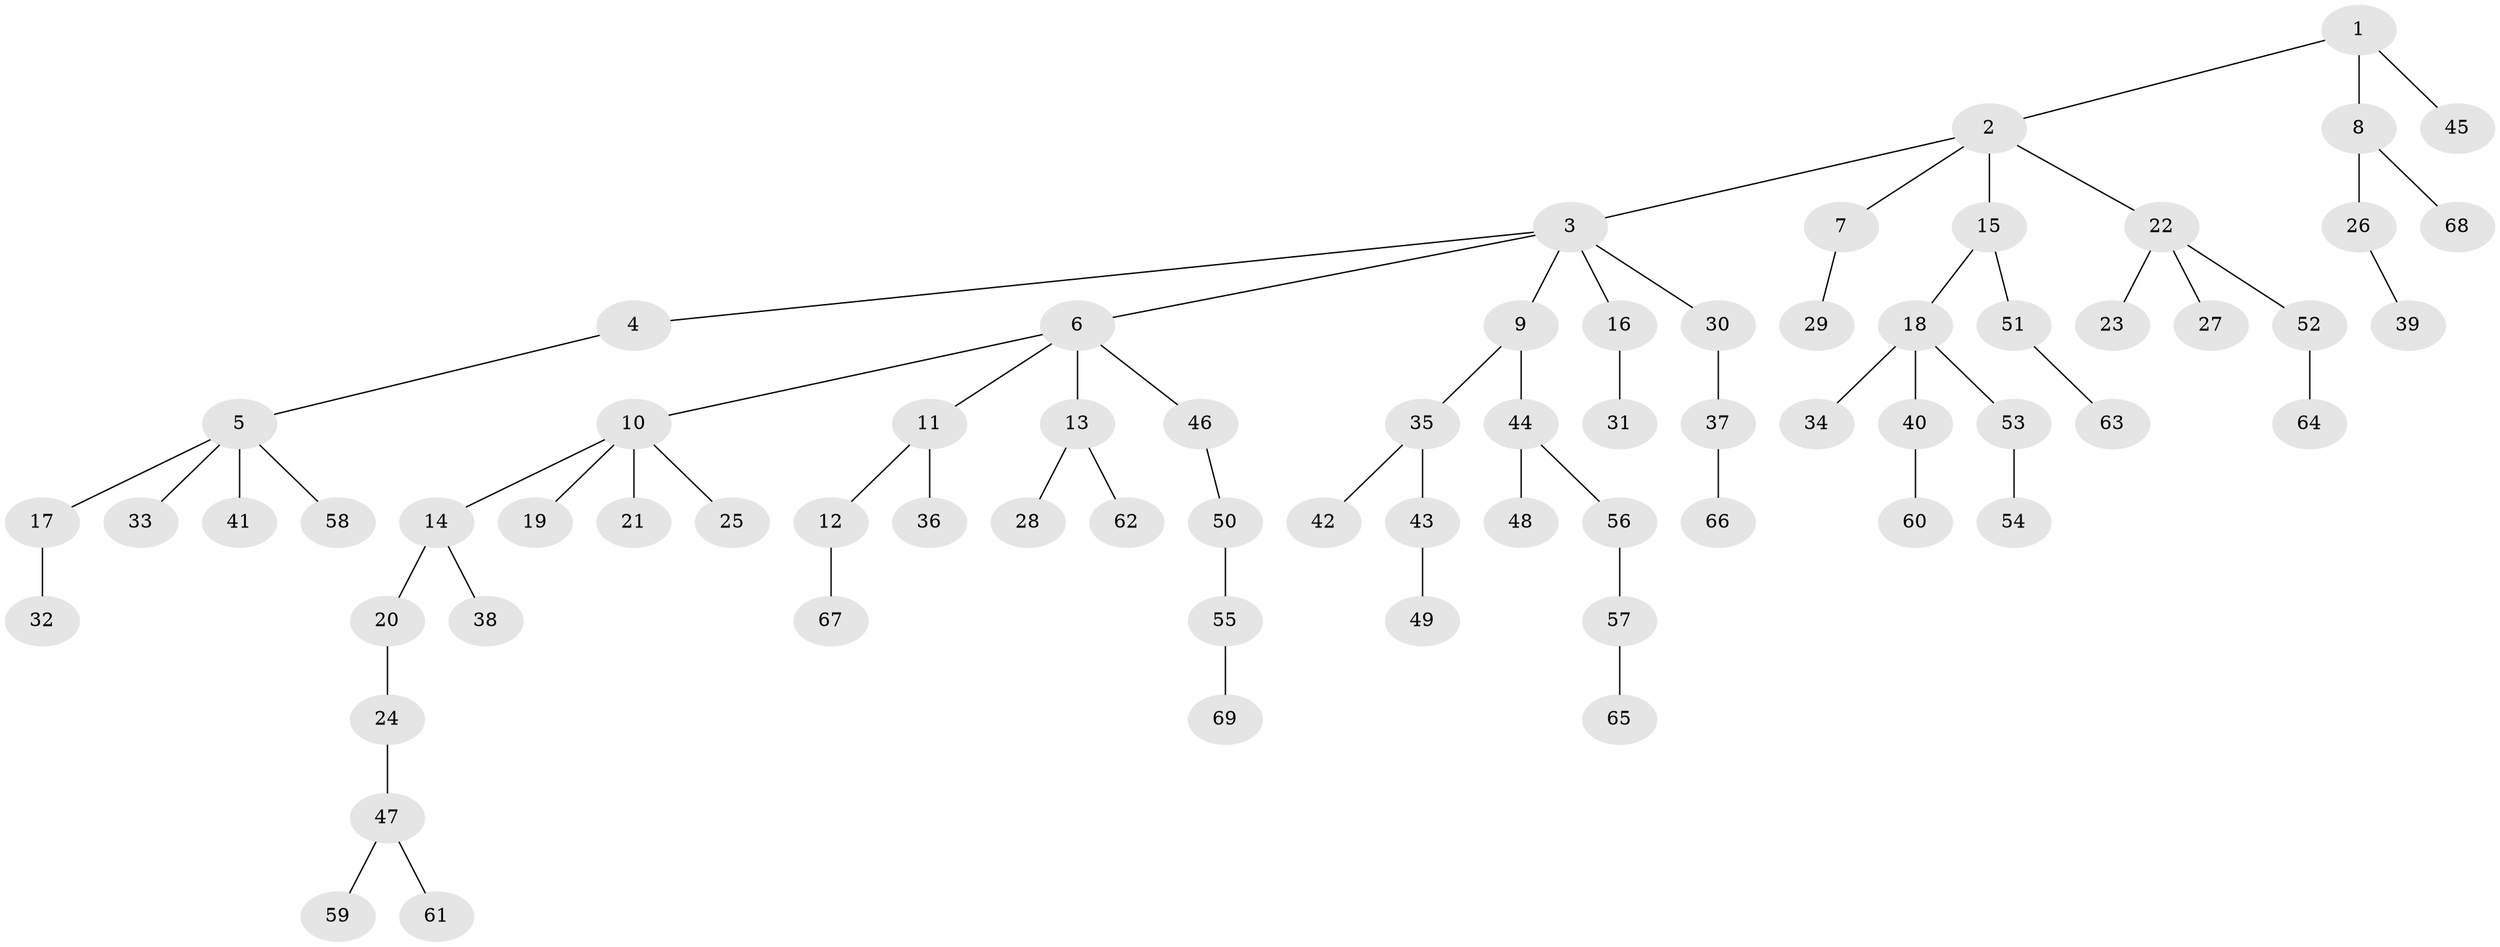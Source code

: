 // coarse degree distribution, {6: 0.020833333333333332, 7: 0.020833333333333332, 5: 0.0625, 1: 0.5833333333333334, 2: 0.1875, 3: 0.08333333333333333, 4: 0.041666666666666664}
// Generated by graph-tools (version 1.1) at 2025/19/03/04/25 18:19:23]
// undirected, 69 vertices, 68 edges
graph export_dot {
graph [start="1"]
  node [color=gray90,style=filled];
  1;
  2;
  3;
  4;
  5;
  6;
  7;
  8;
  9;
  10;
  11;
  12;
  13;
  14;
  15;
  16;
  17;
  18;
  19;
  20;
  21;
  22;
  23;
  24;
  25;
  26;
  27;
  28;
  29;
  30;
  31;
  32;
  33;
  34;
  35;
  36;
  37;
  38;
  39;
  40;
  41;
  42;
  43;
  44;
  45;
  46;
  47;
  48;
  49;
  50;
  51;
  52;
  53;
  54;
  55;
  56;
  57;
  58;
  59;
  60;
  61;
  62;
  63;
  64;
  65;
  66;
  67;
  68;
  69;
  1 -- 2;
  1 -- 8;
  1 -- 45;
  2 -- 3;
  2 -- 7;
  2 -- 15;
  2 -- 22;
  3 -- 4;
  3 -- 6;
  3 -- 9;
  3 -- 16;
  3 -- 30;
  4 -- 5;
  5 -- 17;
  5 -- 33;
  5 -- 41;
  5 -- 58;
  6 -- 10;
  6 -- 11;
  6 -- 13;
  6 -- 46;
  7 -- 29;
  8 -- 26;
  8 -- 68;
  9 -- 35;
  9 -- 44;
  10 -- 14;
  10 -- 19;
  10 -- 21;
  10 -- 25;
  11 -- 12;
  11 -- 36;
  12 -- 67;
  13 -- 28;
  13 -- 62;
  14 -- 20;
  14 -- 38;
  15 -- 18;
  15 -- 51;
  16 -- 31;
  17 -- 32;
  18 -- 34;
  18 -- 40;
  18 -- 53;
  20 -- 24;
  22 -- 23;
  22 -- 27;
  22 -- 52;
  24 -- 47;
  26 -- 39;
  30 -- 37;
  35 -- 42;
  35 -- 43;
  37 -- 66;
  40 -- 60;
  43 -- 49;
  44 -- 48;
  44 -- 56;
  46 -- 50;
  47 -- 59;
  47 -- 61;
  50 -- 55;
  51 -- 63;
  52 -- 64;
  53 -- 54;
  55 -- 69;
  56 -- 57;
  57 -- 65;
}
